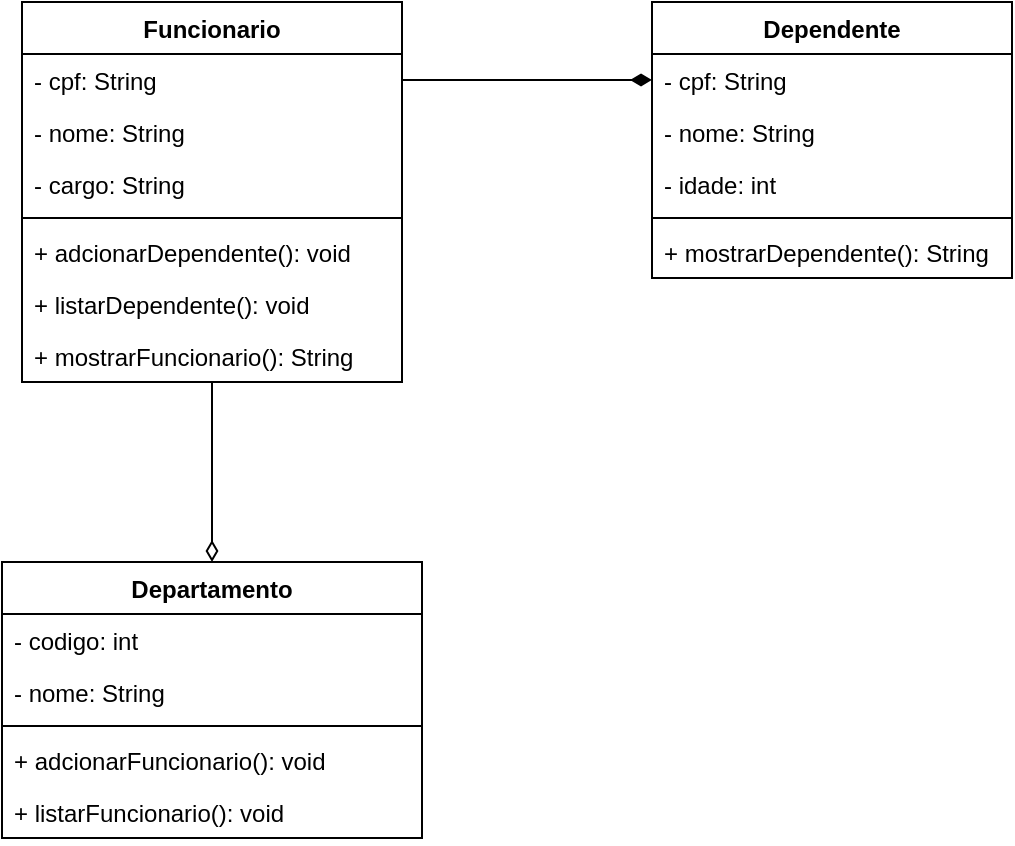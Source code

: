 <mxfile version="24.2.5" type="device">
  <diagram name="Página-1" id="8OKfQp17dBSjaCjXLzco">
    <mxGraphModel dx="697" dy="566" grid="1" gridSize="10" guides="1" tooltips="1" connect="1" arrows="1" fold="1" page="1" pageScale="1" pageWidth="827" pageHeight="1169" math="0" shadow="0">
      <root>
        <mxCell id="0" />
        <mxCell id="1" parent="0" />
        <mxCell id="_nqGfxinxVYb_aawa7CX-1" value="Dependente" style="swimlane;fontStyle=1;align=center;verticalAlign=top;childLayout=stackLayout;horizontal=1;startSize=26;horizontalStack=0;resizeParent=1;resizeParentMax=0;resizeLast=0;collapsible=1;marginBottom=0;whiteSpace=wrap;html=1;" vertex="1" parent="1">
          <mxGeometry x="490" y="170" width="180" height="138" as="geometry" />
        </mxCell>
        <mxCell id="_nqGfxinxVYb_aawa7CX-2" value="- cpf: String" style="text;strokeColor=none;fillColor=none;align=left;verticalAlign=top;spacingLeft=4;spacingRight=4;overflow=hidden;rotatable=0;points=[[0,0.5],[1,0.5]];portConstraint=eastwest;whiteSpace=wrap;html=1;" vertex="1" parent="_nqGfxinxVYb_aawa7CX-1">
          <mxGeometry y="26" width="180" height="26" as="geometry" />
        </mxCell>
        <mxCell id="_nqGfxinxVYb_aawa7CX-22" value="- nome: String" style="text;strokeColor=none;fillColor=none;align=left;verticalAlign=top;spacingLeft=4;spacingRight=4;overflow=hidden;rotatable=0;points=[[0,0.5],[1,0.5]];portConstraint=eastwest;whiteSpace=wrap;html=1;" vertex="1" parent="_nqGfxinxVYb_aawa7CX-1">
          <mxGeometry y="52" width="180" height="26" as="geometry" />
        </mxCell>
        <mxCell id="_nqGfxinxVYb_aawa7CX-23" value="- idade: int" style="text;strokeColor=none;fillColor=none;align=left;verticalAlign=top;spacingLeft=4;spacingRight=4;overflow=hidden;rotatable=0;points=[[0,0.5],[1,0.5]];portConstraint=eastwest;whiteSpace=wrap;html=1;" vertex="1" parent="_nqGfxinxVYb_aawa7CX-1">
          <mxGeometry y="78" width="180" height="26" as="geometry" />
        </mxCell>
        <mxCell id="_nqGfxinxVYb_aawa7CX-3" value="" style="line;strokeWidth=1;fillColor=none;align=left;verticalAlign=middle;spacingTop=-1;spacingLeft=3;spacingRight=3;rotatable=0;labelPosition=right;points=[];portConstraint=eastwest;strokeColor=inherit;" vertex="1" parent="_nqGfxinxVYb_aawa7CX-1">
          <mxGeometry y="104" width="180" height="8" as="geometry" />
        </mxCell>
        <mxCell id="_nqGfxinxVYb_aawa7CX-4" value="+ mostrarDependente(): String" style="text;strokeColor=none;fillColor=none;align=left;verticalAlign=top;spacingLeft=4;spacingRight=4;overflow=hidden;rotatable=0;points=[[0,0.5],[1,0.5]];portConstraint=eastwest;whiteSpace=wrap;html=1;" vertex="1" parent="_nqGfxinxVYb_aawa7CX-1">
          <mxGeometry y="112" width="180" height="26" as="geometry" />
        </mxCell>
        <mxCell id="_nqGfxinxVYb_aawa7CX-5" value="Funcionario" style="swimlane;fontStyle=1;align=center;verticalAlign=top;childLayout=stackLayout;horizontal=1;startSize=26;horizontalStack=0;resizeParent=1;resizeParentMax=0;resizeLast=0;collapsible=1;marginBottom=0;whiteSpace=wrap;html=1;" vertex="1" parent="1">
          <mxGeometry x="175" y="170" width="190" height="190" as="geometry" />
        </mxCell>
        <mxCell id="_nqGfxinxVYb_aawa7CX-6" value="- cpf: String" style="text;strokeColor=none;fillColor=none;align=left;verticalAlign=top;spacingLeft=4;spacingRight=4;overflow=hidden;rotatable=0;points=[[0,0.5],[1,0.5]];portConstraint=eastwest;whiteSpace=wrap;html=1;" vertex="1" parent="_nqGfxinxVYb_aawa7CX-5">
          <mxGeometry y="26" width="190" height="26" as="geometry" />
        </mxCell>
        <mxCell id="_nqGfxinxVYb_aawa7CX-20" value="- nome: String" style="text;strokeColor=none;fillColor=none;align=left;verticalAlign=top;spacingLeft=4;spacingRight=4;overflow=hidden;rotatable=0;points=[[0,0.5],[1,0.5]];portConstraint=eastwest;whiteSpace=wrap;html=1;" vertex="1" parent="_nqGfxinxVYb_aawa7CX-5">
          <mxGeometry y="52" width="190" height="26" as="geometry" />
        </mxCell>
        <mxCell id="_nqGfxinxVYb_aawa7CX-21" value="- cargo: String" style="text;strokeColor=none;fillColor=none;align=left;verticalAlign=top;spacingLeft=4;spacingRight=4;overflow=hidden;rotatable=0;points=[[0,0.5],[1,0.5]];portConstraint=eastwest;whiteSpace=wrap;html=1;" vertex="1" parent="_nqGfxinxVYb_aawa7CX-5">
          <mxGeometry y="78" width="190" height="26" as="geometry" />
        </mxCell>
        <mxCell id="_nqGfxinxVYb_aawa7CX-7" value="" style="line;strokeWidth=1;fillColor=none;align=left;verticalAlign=middle;spacingTop=-1;spacingLeft=3;spacingRight=3;rotatable=0;labelPosition=right;points=[];portConstraint=eastwest;strokeColor=inherit;" vertex="1" parent="_nqGfxinxVYb_aawa7CX-5">
          <mxGeometry y="104" width="190" height="8" as="geometry" />
        </mxCell>
        <mxCell id="_nqGfxinxVYb_aawa7CX-18" value="+ adcionarDependente(): void" style="text;strokeColor=none;fillColor=none;align=left;verticalAlign=top;spacingLeft=4;spacingRight=4;overflow=hidden;rotatable=0;points=[[0,0.5],[1,0.5]];portConstraint=eastwest;whiteSpace=wrap;html=1;" vertex="1" parent="_nqGfxinxVYb_aawa7CX-5">
          <mxGeometry y="112" width="190" height="26" as="geometry" />
        </mxCell>
        <mxCell id="_nqGfxinxVYb_aawa7CX-19" value="+ listarDependente(): void" style="text;strokeColor=none;fillColor=none;align=left;verticalAlign=top;spacingLeft=4;spacingRight=4;overflow=hidden;rotatable=0;points=[[0,0.5],[1,0.5]];portConstraint=eastwest;whiteSpace=wrap;html=1;" vertex="1" parent="_nqGfxinxVYb_aawa7CX-5">
          <mxGeometry y="138" width="190" height="26" as="geometry" />
        </mxCell>
        <mxCell id="_nqGfxinxVYb_aawa7CX-24" value="+ mostrarFuncionario(): String" style="text;strokeColor=none;fillColor=none;align=left;verticalAlign=top;spacingLeft=4;spacingRight=4;overflow=hidden;rotatable=0;points=[[0,0.5],[1,0.5]];portConstraint=eastwest;whiteSpace=wrap;html=1;" vertex="1" parent="_nqGfxinxVYb_aawa7CX-5">
          <mxGeometry y="164" width="190" height="26" as="geometry" />
        </mxCell>
        <mxCell id="_nqGfxinxVYb_aawa7CX-10" value="Departamento" style="swimlane;fontStyle=1;align=center;verticalAlign=top;childLayout=stackLayout;horizontal=1;startSize=26;horizontalStack=0;resizeParent=1;resizeParentMax=0;resizeLast=0;collapsible=1;marginBottom=0;whiteSpace=wrap;html=1;" vertex="1" parent="1">
          <mxGeometry x="165" y="450" width="210" height="138" as="geometry" />
        </mxCell>
        <mxCell id="_nqGfxinxVYb_aawa7CX-11" value="- codigo: int" style="text;strokeColor=none;fillColor=none;align=left;verticalAlign=top;spacingLeft=4;spacingRight=4;overflow=hidden;rotatable=0;points=[[0,0.5],[1,0.5]];portConstraint=eastwest;whiteSpace=wrap;html=1;" vertex="1" parent="_nqGfxinxVYb_aawa7CX-10">
          <mxGeometry y="26" width="210" height="26" as="geometry" />
        </mxCell>
        <mxCell id="_nqGfxinxVYb_aawa7CX-16" value="- nome: String" style="text;strokeColor=none;fillColor=none;align=left;verticalAlign=top;spacingLeft=4;spacingRight=4;overflow=hidden;rotatable=0;points=[[0,0.5],[1,0.5]];portConstraint=eastwest;whiteSpace=wrap;html=1;" vertex="1" parent="_nqGfxinxVYb_aawa7CX-10">
          <mxGeometry y="52" width="210" height="26" as="geometry" />
        </mxCell>
        <mxCell id="_nqGfxinxVYb_aawa7CX-12" value="" style="line;strokeWidth=1;fillColor=none;align=left;verticalAlign=middle;spacingTop=-1;spacingLeft=3;spacingRight=3;rotatable=0;labelPosition=right;points=[];portConstraint=eastwest;strokeColor=inherit;" vertex="1" parent="_nqGfxinxVYb_aawa7CX-10">
          <mxGeometry y="78" width="210" height="8" as="geometry" />
        </mxCell>
        <mxCell id="_nqGfxinxVYb_aawa7CX-13" value="+ adcionarFuncionario(): void" style="text;strokeColor=none;fillColor=none;align=left;verticalAlign=top;spacingLeft=4;spacingRight=4;overflow=hidden;rotatable=0;points=[[0,0.5],[1,0.5]];portConstraint=eastwest;whiteSpace=wrap;html=1;" vertex="1" parent="_nqGfxinxVYb_aawa7CX-10">
          <mxGeometry y="86" width="210" height="26" as="geometry" />
        </mxCell>
        <mxCell id="_nqGfxinxVYb_aawa7CX-17" value="+ listarFuncionario(): void" style="text;strokeColor=none;fillColor=none;align=left;verticalAlign=top;spacingLeft=4;spacingRight=4;overflow=hidden;rotatable=0;points=[[0,0.5],[1,0.5]];portConstraint=eastwest;whiteSpace=wrap;html=1;" vertex="1" parent="_nqGfxinxVYb_aawa7CX-10">
          <mxGeometry y="112" width="210" height="26" as="geometry" />
        </mxCell>
        <mxCell id="_nqGfxinxVYb_aawa7CX-14" value="" style="endArrow=none;startArrow=diamondThin;endFill=0;startFill=1;html=1;verticalAlign=bottom;labelBackgroundColor=none;strokeWidth=1;startSize=8;endSize=8;rounded=0;exitX=0;exitY=0.5;exitDx=0;exitDy=0;entryX=1;entryY=0.5;entryDx=0;entryDy=0;" edge="1" parent="1" source="_nqGfxinxVYb_aawa7CX-2" target="_nqGfxinxVYb_aawa7CX-6">
          <mxGeometry width="160" relative="1" as="geometry">
            <mxPoint x="438" y="314" as="sourcePoint" />
            <mxPoint x="390" y="220" as="targetPoint" />
          </mxGeometry>
        </mxCell>
        <mxCell id="_nqGfxinxVYb_aawa7CX-15" value="" style="endArrow=none;startArrow=diamondThin;endFill=0;startFill=0;html=1;verticalAlign=bottom;labelBackgroundColor=none;strokeWidth=1;startSize=8;endSize=8;rounded=0;exitX=0.5;exitY=0;exitDx=0;exitDy=0;entryX=0.5;entryY=1;entryDx=0;entryDy=0;" edge="1" parent="1" source="_nqGfxinxVYb_aawa7CX-10" target="_nqGfxinxVYb_aawa7CX-5">
          <mxGeometry width="160" relative="1" as="geometry">
            <mxPoint x="390" y="422.66" as="sourcePoint" />
            <mxPoint x="490" y="422.66" as="targetPoint" />
          </mxGeometry>
        </mxCell>
      </root>
    </mxGraphModel>
  </diagram>
</mxfile>
